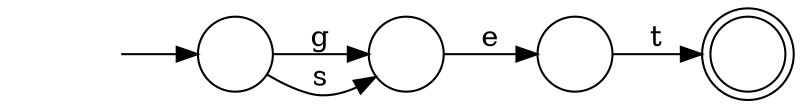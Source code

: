 digraph Automaton {
  rankdir = LR;
  0 [shape=doublecircle,label=""];
  1 [shape=circle,label=""];
  1 -> 3 [label="e"]
  2 [shape=circle,label=""];
  initial [shape=plaintext,label=""];
  initial -> 2
  2 -> 1 [label="g"]
  2 -> 1 [label="s"]
  3 [shape=circle,label=""];
  3 -> 0 [label="t"]
}
